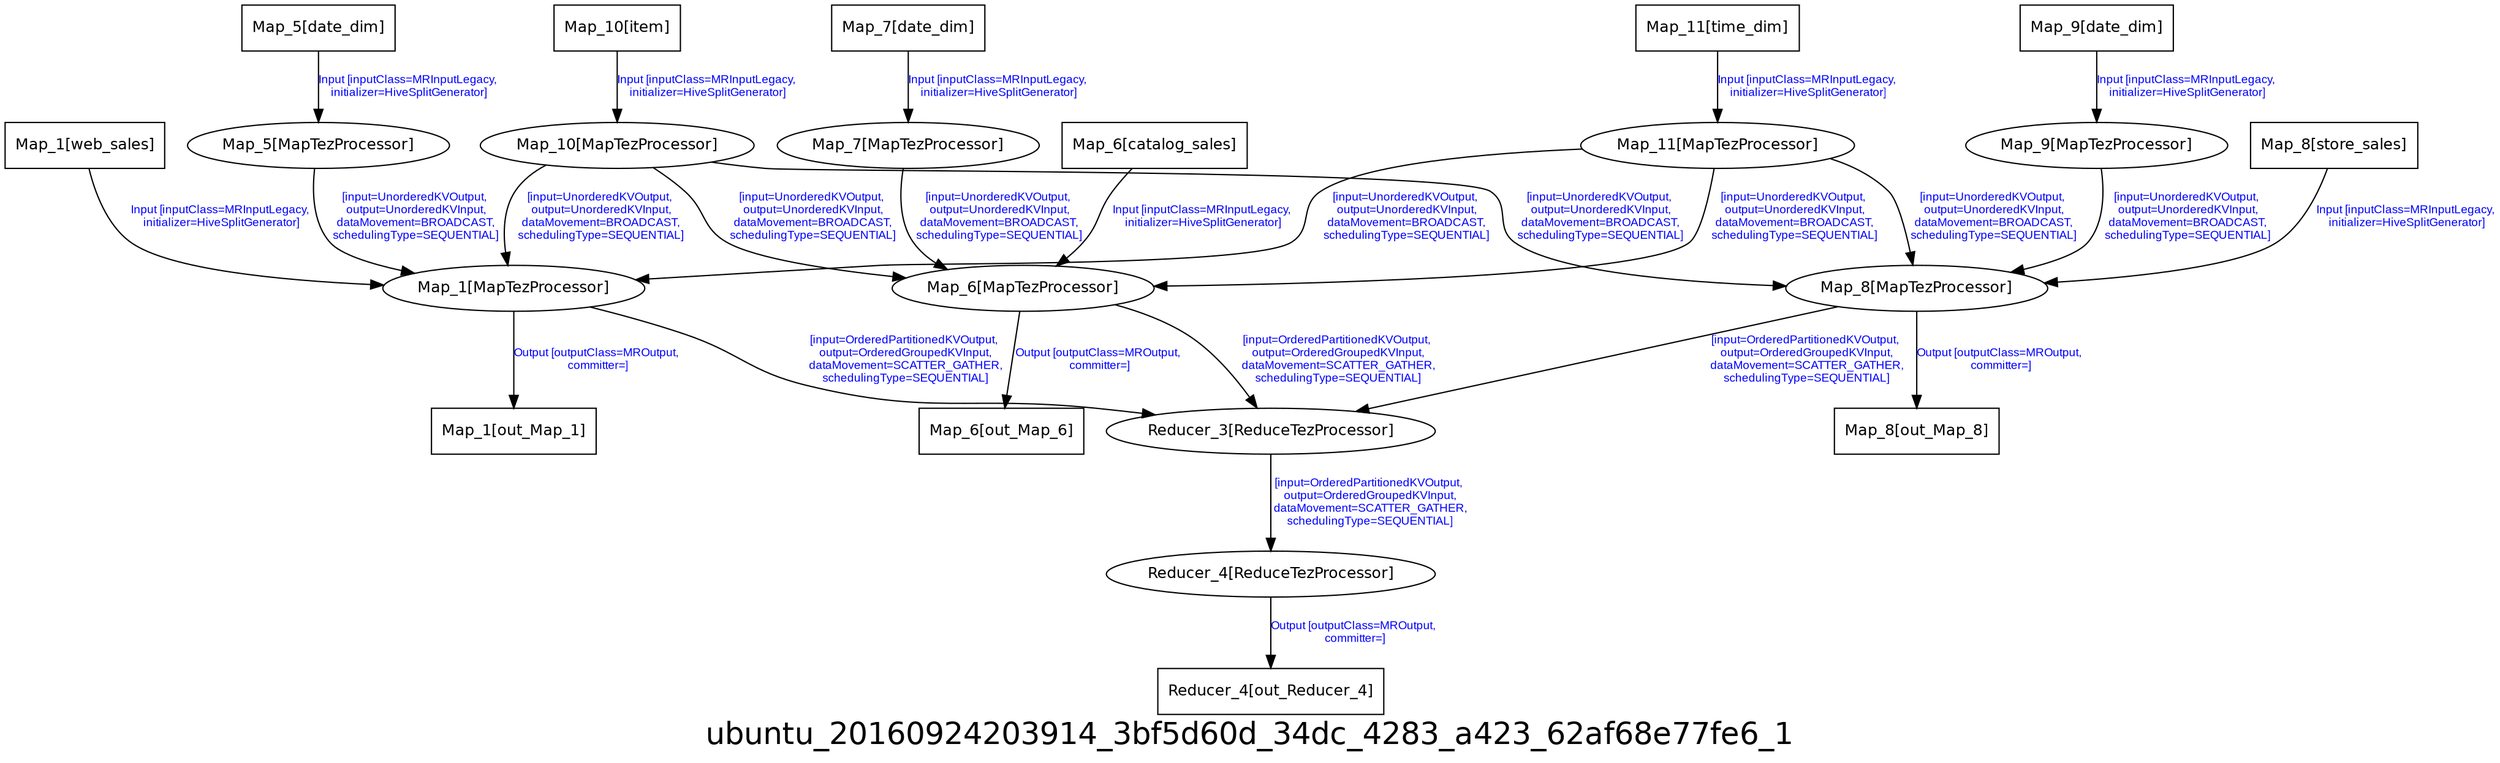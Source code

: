 digraph ubuntu_20160924203914_3bf5d60d_34dc_4283_a423_62af68e77fe6_1 {
graph [ label="ubuntu_20160924203914_3bf5d60d_34dc_4283_a423_62af68e77fe6_1", fontsize=24, fontname=Helvetica];
node [fontsize=12, fontname=Helvetica];
edge [fontsize=9, fontcolor=blue, fontname=Arial];
"ubuntu_20160924203914_3bf5d60d_34dc_4283_a423_62af68e77fe6_1.Map_6" [ label = "Map_6[MapTezProcessor]" ];
"ubuntu_20160924203914_3bf5d60d_34dc_4283_a423_62af68e77fe6_1.Map_6" -> "ubuntu_20160924203914_3bf5d60d_34dc_4283_a423_62af68e77fe6_1.Map_6_out_Map_6" [ label = "Output [outputClass=MROutput,\n committer=]" ];
"ubuntu_20160924203914_3bf5d60d_34dc_4283_a423_62af68e77fe6_1.Map_6" -> "ubuntu_20160924203914_3bf5d60d_34dc_4283_a423_62af68e77fe6_1.Reducer_3" [ label = "[input=OrderedPartitionedKVOutput,\n output=OrderedGroupedKVInput,\n dataMovement=SCATTER_GATHER,\n schedulingType=SEQUENTIAL]" ];
"ubuntu_20160924203914_3bf5d60d_34dc_4283_a423_62af68e77fe6_1.Map_5_date_dim" [ label = "Map_5[date_dim]", shape = "box" ];
"ubuntu_20160924203914_3bf5d60d_34dc_4283_a423_62af68e77fe6_1.Map_5_date_dim" -> "ubuntu_20160924203914_3bf5d60d_34dc_4283_a423_62af68e77fe6_1.Map_5" [ label = "Input [inputClass=MRInputLegacy,\n initializer=HiveSplitGenerator]" ];
"ubuntu_20160924203914_3bf5d60d_34dc_4283_a423_62af68e77fe6_1.Map_1_web_sales" [ label = "Map_1[web_sales]", shape = "box" ];
"ubuntu_20160924203914_3bf5d60d_34dc_4283_a423_62af68e77fe6_1.Map_1_web_sales" -> "ubuntu_20160924203914_3bf5d60d_34dc_4283_a423_62af68e77fe6_1.Map_1" [ label = "Input [inputClass=MRInputLegacy,\n initializer=HiveSplitGenerator]" ];
"ubuntu_20160924203914_3bf5d60d_34dc_4283_a423_62af68e77fe6_1.Map_6_out_Map_6" [ label = "Map_6[out_Map_6]", shape = "box" ];
"ubuntu_20160924203914_3bf5d60d_34dc_4283_a423_62af68e77fe6_1.Reducer_3" [ label = "Reducer_3[ReduceTezProcessor]" ];
"ubuntu_20160924203914_3bf5d60d_34dc_4283_a423_62af68e77fe6_1.Reducer_3" -> "ubuntu_20160924203914_3bf5d60d_34dc_4283_a423_62af68e77fe6_1.Reducer_4" [ label = "[input=OrderedPartitionedKVOutput,\n output=OrderedGroupedKVInput,\n dataMovement=SCATTER_GATHER,\n schedulingType=SEQUENTIAL]" ];
"ubuntu_20160924203914_3bf5d60d_34dc_4283_a423_62af68e77fe6_1.Reducer_4" [ label = "Reducer_4[ReduceTezProcessor]" ];
"ubuntu_20160924203914_3bf5d60d_34dc_4283_a423_62af68e77fe6_1.Reducer_4" -> "ubuntu_20160924203914_3bf5d60d_34dc_4283_a423_62af68e77fe6_1.Reducer_4_out_Reducer_4" [ label = "Output [outputClass=MROutput,\n committer=]" ];
"ubuntu_20160924203914_3bf5d60d_34dc_4283_a423_62af68e77fe6_1.Map_9_date_dim" [ label = "Map_9[date_dim]", shape = "box" ];
"ubuntu_20160924203914_3bf5d60d_34dc_4283_a423_62af68e77fe6_1.Map_9_date_dim" -> "ubuntu_20160924203914_3bf5d60d_34dc_4283_a423_62af68e77fe6_1.Map_9" [ label = "Input [inputClass=MRInputLegacy,\n initializer=HiveSplitGenerator]" ];
"ubuntu_20160924203914_3bf5d60d_34dc_4283_a423_62af68e77fe6_1.Map_6_catalog_sales" [ label = "Map_6[catalog_sales]", shape = "box" ];
"ubuntu_20160924203914_3bf5d60d_34dc_4283_a423_62af68e77fe6_1.Map_6_catalog_sales" -> "ubuntu_20160924203914_3bf5d60d_34dc_4283_a423_62af68e77fe6_1.Map_6" [ label = "Input [inputClass=MRInputLegacy,\n initializer=HiveSplitGenerator]" ];
"ubuntu_20160924203914_3bf5d60d_34dc_4283_a423_62af68e77fe6_1.Map_7" [ label = "Map_7[MapTezProcessor]" ];
"ubuntu_20160924203914_3bf5d60d_34dc_4283_a423_62af68e77fe6_1.Map_7" -> "ubuntu_20160924203914_3bf5d60d_34dc_4283_a423_62af68e77fe6_1.Map_6" [ label = "[input=UnorderedKVOutput,\n output=UnorderedKVInput,\n dataMovement=BROADCAST,\n schedulingType=SEQUENTIAL]" ];
"ubuntu_20160924203914_3bf5d60d_34dc_4283_a423_62af68e77fe6_1.Map_8" [ label = "Map_8[MapTezProcessor]" ];
"ubuntu_20160924203914_3bf5d60d_34dc_4283_a423_62af68e77fe6_1.Map_8" -> "ubuntu_20160924203914_3bf5d60d_34dc_4283_a423_62af68e77fe6_1.Map_8_out_Map_8" [ label = "Output [outputClass=MROutput,\n committer=]" ];
"ubuntu_20160924203914_3bf5d60d_34dc_4283_a423_62af68e77fe6_1.Map_8" -> "ubuntu_20160924203914_3bf5d60d_34dc_4283_a423_62af68e77fe6_1.Reducer_3" [ label = "[input=OrderedPartitionedKVOutput,\n output=OrderedGroupedKVInput,\n dataMovement=SCATTER_GATHER,\n schedulingType=SEQUENTIAL]" ];
"ubuntu_20160924203914_3bf5d60d_34dc_4283_a423_62af68e77fe6_1.Map_9" [ label = "Map_9[MapTezProcessor]" ];
"ubuntu_20160924203914_3bf5d60d_34dc_4283_a423_62af68e77fe6_1.Map_9" -> "ubuntu_20160924203914_3bf5d60d_34dc_4283_a423_62af68e77fe6_1.Map_8" [ label = "[input=UnorderedKVOutput,\n output=UnorderedKVInput,\n dataMovement=BROADCAST,\n schedulingType=SEQUENTIAL]" ];
"ubuntu_20160924203914_3bf5d60d_34dc_4283_a423_62af68e77fe6_1.Map_5" [ label = "Map_5[MapTezProcessor]" ];
"ubuntu_20160924203914_3bf5d60d_34dc_4283_a423_62af68e77fe6_1.Map_5" -> "ubuntu_20160924203914_3bf5d60d_34dc_4283_a423_62af68e77fe6_1.Map_1" [ label = "[input=UnorderedKVOutput,\n output=UnorderedKVInput,\n dataMovement=BROADCAST,\n schedulingType=SEQUENTIAL]" ];
"ubuntu_20160924203914_3bf5d60d_34dc_4283_a423_62af68e77fe6_1.Map_10_item" [ label = "Map_10[item]", shape = "box" ];
"ubuntu_20160924203914_3bf5d60d_34dc_4283_a423_62af68e77fe6_1.Map_10_item" -> "ubuntu_20160924203914_3bf5d60d_34dc_4283_a423_62af68e77fe6_1.Map_10" [ label = "Input [inputClass=MRInputLegacy,\n initializer=HiveSplitGenerator]" ];
"ubuntu_20160924203914_3bf5d60d_34dc_4283_a423_62af68e77fe6_1.Map_11" [ label = "Map_11[MapTezProcessor]" ];
"ubuntu_20160924203914_3bf5d60d_34dc_4283_a423_62af68e77fe6_1.Map_11" -> "ubuntu_20160924203914_3bf5d60d_34dc_4283_a423_62af68e77fe6_1.Map_8" [ label = "[input=UnorderedKVOutput,\n output=UnorderedKVInput,\n dataMovement=BROADCAST,\n schedulingType=SEQUENTIAL]" ];
"ubuntu_20160924203914_3bf5d60d_34dc_4283_a423_62af68e77fe6_1.Map_11" -> "ubuntu_20160924203914_3bf5d60d_34dc_4283_a423_62af68e77fe6_1.Map_6" [ label = "[input=UnorderedKVOutput,\n output=UnorderedKVInput,\n dataMovement=BROADCAST,\n schedulingType=SEQUENTIAL]" ];
"ubuntu_20160924203914_3bf5d60d_34dc_4283_a423_62af68e77fe6_1.Map_11" -> "ubuntu_20160924203914_3bf5d60d_34dc_4283_a423_62af68e77fe6_1.Map_1" [ label = "[input=UnorderedKVOutput,\n output=UnorderedKVInput,\n dataMovement=BROADCAST,\n schedulingType=SEQUENTIAL]" ];
"ubuntu_20160924203914_3bf5d60d_34dc_4283_a423_62af68e77fe6_1.Map_1" [ label = "Map_1[MapTezProcessor]" ];
"ubuntu_20160924203914_3bf5d60d_34dc_4283_a423_62af68e77fe6_1.Map_1" -> "ubuntu_20160924203914_3bf5d60d_34dc_4283_a423_62af68e77fe6_1.Map_1_out_Map_1" [ label = "Output [outputClass=MROutput,\n committer=]" ];
"ubuntu_20160924203914_3bf5d60d_34dc_4283_a423_62af68e77fe6_1.Map_1" -> "ubuntu_20160924203914_3bf5d60d_34dc_4283_a423_62af68e77fe6_1.Reducer_3" [ label = "[input=OrderedPartitionedKVOutput,\n output=OrderedGroupedKVInput,\n dataMovement=SCATTER_GATHER,\n schedulingType=SEQUENTIAL]" ];
"ubuntu_20160924203914_3bf5d60d_34dc_4283_a423_62af68e77fe6_1.Map_11_time_dim" [ label = "Map_11[time_dim]", shape = "box" ];
"ubuntu_20160924203914_3bf5d60d_34dc_4283_a423_62af68e77fe6_1.Map_11_time_dim" -> "ubuntu_20160924203914_3bf5d60d_34dc_4283_a423_62af68e77fe6_1.Map_11" [ label = "Input [inputClass=MRInputLegacy,\n initializer=HiveSplitGenerator]" ];
"ubuntu_20160924203914_3bf5d60d_34dc_4283_a423_62af68e77fe6_1.Map_8_store_sales" [ label = "Map_8[store_sales]", shape = "box" ];
"ubuntu_20160924203914_3bf5d60d_34dc_4283_a423_62af68e77fe6_1.Map_8_store_sales" -> "ubuntu_20160924203914_3bf5d60d_34dc_4283_a423_62af68e77fe6_1.Map_8" [ label = "Input [inputClass=MRInputLegacy,\n initializer=HiveSplitGenerator]" ];
"ubuntu_20160924203914_3bf5d60d_34dc_4283_a423_62af68e77fe6_1.Map_10" [ label = "Map_10[MapTezProcessor]" ];
"ubuntu_20160924203914_3bf5d60d_34dc_4283_a423_62af68e77fe6_1.Map_10" -> "ubuntu_20160924203914_3bf5d60d_34dc_4283_a423_62af68e77fe6_1.Map_8" [ label = "[input=UnorderedKVOutput,\n output=UnorderedKVInput,\n dataMovement=BROADCAST,\n schedulingType=SEQUENTIAL]" ];
"ubuntu_20160924203914_3bf5d60d_34dc_4283_a423_62af68e77fe6_1.Map_10" -> "ubuntu_20160924203914_3bf5d60d_34dc_4283_a423_62af68e77fe6_1.Map_6" [ label = "[input=UnorderedKVOutput,\n output=UnorderedKVInput,\n dataMovement=BROADCAST,\n schedulingType=SEQUENTIAL]" ];
"ubuntu_20160924203914_3bf5d60d_34dc_4283_a423_62af68e77fe6_1.Map_10" -> "ubuntu_20160924203914_3bf5d60d_34dc_4283_a423_62af68e77fe6_1.Map_1" [ label = "[input=UnorderedKVOutput,\n output=UnorderedKVInput,\n dataMovement=BROADCAST,\n schedulingType=SEQUENTIAL]" ];
"ubuntu_20160924203914_3bf5d60d_34dc_4283_a423_62af68e77fe6_1.Map_1_out_Map_1" [ label = "Map_1[out_Map_1]", shape = "box" ];
"ubuntu_20160924203914_3bf5d60d_34dc_4283_a423_62af68e77fe6_1.Reducer_4_out_Reducer_4" [ label = "Reducer_4[out_Reducer_4]", shape = "box" ];
"ubuntu_20160924203914_3bf5d60d_34dc_4283_a423_62af68e77fe6_1.Map_8_out_Map_8" [ label = "Map_8[out_Map_8]", shape = "box" ];
"ubuntu_20160924203914_3bf5d60d_34dc_4283_a423_62af68e77fe6_1.Map_7_date_dim" [ label = "Map_7[date_dim]", shape = "box" ];
"ubuntu_20160924203914_3bf5d60d_34dc_4283_a423_62af68e77fe6_1.Map_7_date_dim" -> "ubuntu_20160924203914_3bf5d60d_34dc_4283_a423_62af68e77fe6_1.Map_7" [ label = "Input [inputClass=MRInputLegacy,\n initializer=HiveSplitGenerator]" ];
}
